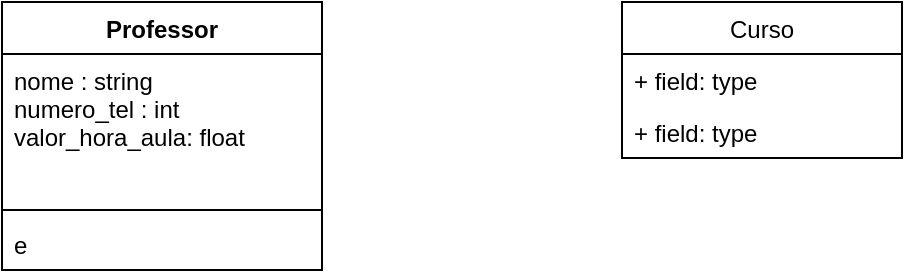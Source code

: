 <mxfile version="14.4.8" type="device"><diagram id="C5RBs43oDa-KdzZeNtuy" name="Page-1"><mxGraphModel dx="868" dy="450" grid="1" gridSize="10" guides="1" tooltips="1" connect="1" arrows="1" fold="1" page="1" pageScale="1" pageWidth="827" pageHeight="1169" math="0" shadow="0"><root><mxCell id="WIyWlLk6GJQsqaUBKTNV-0"/><mxCell id="WIyWlLk6GJQsqaUBKTNV-1" parent="WIyWlLk6GJQsqaUBKTNV-0"/><mxCell id="uXgCI_n11E68pAQc09cQ-4" value="Professor" style="swimlane;fontStyle=1;align=center;verticalAlign=top;childLayout=stackLayout;horizontal=1;startSize=26;horizontalStack=0;resizeParent=1;resizeParentMax=0;resizeLast=0;collapsible=1;marginBottom=0;" vertex="1" parent="WIyWlLk6GJQsqaUBKTNV-1"><mxGeometry x="240" y="100" width="160" height="134" as="geometry"/></mxCell><mxCell id="uXgCI_n11E68pAQc09cQ-5" value="nome : string&#10;numero_tel : int&#10;valor_hora_aula: float&#10;" style="text;strokeColor=none;fillColor=none;align=left;verticalAlign=top;spacingLeft=4;spacingRight=4;overflow=hidden;rotatable=0;points=[[0,0.5],[1,0.5]];portConstraint=eastwest;" vertex="1" parent="uXgCI_n11E68pAQc09cQ-4"><mxGeometry y="26" width="160" height="74" as="geometry"/></mxCell><mxCell id="uXgCI_n11E68pAQc09cQ-6" value="" style="line;strokeWidth=1;fillColor=none;align=left;verticalAlign=middle;spacingTop=-1;spacingLeft=3;spacingRight=3;rotatable=0;labelPosition=right;points=[];portConstraint=eastwest;" vertex="1" parent="uXgCI_n11E68pAQc09cQ-4"><mxGeometry y="100" width="160" height="8" as="geometry"/></mxCell><mxCell id="uXgCI_n11E68pAQc09cQ-8" style="edgeStyle=orthogonalEdgeStyle;rounded=0;orthogonalLoop=1;jettySize=auto;html=1;exitX=1;exitY=0.5;exitDx=0;exitDy=0;" edge="1" parent="uXgCI_n11E68pAQc09cQ-4" source="uXgCI_n11E68pAQc09cQ-5" target="uXgCI_n11E68pAQc09cQ-5"><mxGeometry relative="1" as="geometry"/></mxCell><mxCell id="uXgCI_n11E68pAQc09cQ-7" value="e" style="text;strokeColor=none;fillColor=none;align=left;verticalAlign=top;spacingLeft=4;spacingRight=4;overflow=hidden;rotatable=0;points=[[0,0.5],[1,0.5]];portConstraint=eastwest;" vertex="1" parent="uXgCI_n11E68pAQc09cQ-4"><mxGeometry y="108" width="160" height="26" as="geometry"/></mxCell><mxCell id="uXgCI_n11E68pAQc09cQ-9" value="Curso" style="swimlane;fontStyle=0;childLayout=stackLayout;horizontal=1;startSize=26;fillColor=none;horizontalStack=0;resizeParent=1;resizeParentMax=0;resizeLast=0;collapsible=1;marginBottom=0;" vertex="1" parent="WIyWlLk6GJQsqaUBKTNV-1"><mxGeometry x="550" y="100" width="140" height="78" as="geometry"/></mxCell><mxCell id="uXgCI_n11E68pAQc09cQ-11" value="+ field: type" style="text;strokeColor=none;fillColor=none;align=left;verticalAlign=top;spacingLeft=4;spacingRight=4;overflow=hidden;rotatable=0;points=[[0,0.5],[1,0.5]];portConstraint=eastwest;" vertex="1" parent="uXgCI_n11E68pAQc09cQ-9"><mxGeometry y="26" width="140" height="26" as="geometry"/></mxCell><mxCell id="uXgCI_n11E68pAQc09cQ-12" value="+ field: type" style="text;strokeColor=none;fillColor=none;align=left;verticalAlign=top;spacingLeft=4;spacingRight=4;overflow=hidden;rotatable=0;points=[[0,0.5],[1,0.5]];portConstraint=eastwest;" vertex="1" parent="uXgCI_n11E68pAQc09cQ-9"><mxGeometry y="52" width="140" height="26" as="geometry"/></mxCell></root></mxGraphModel></diagram></mxfile>